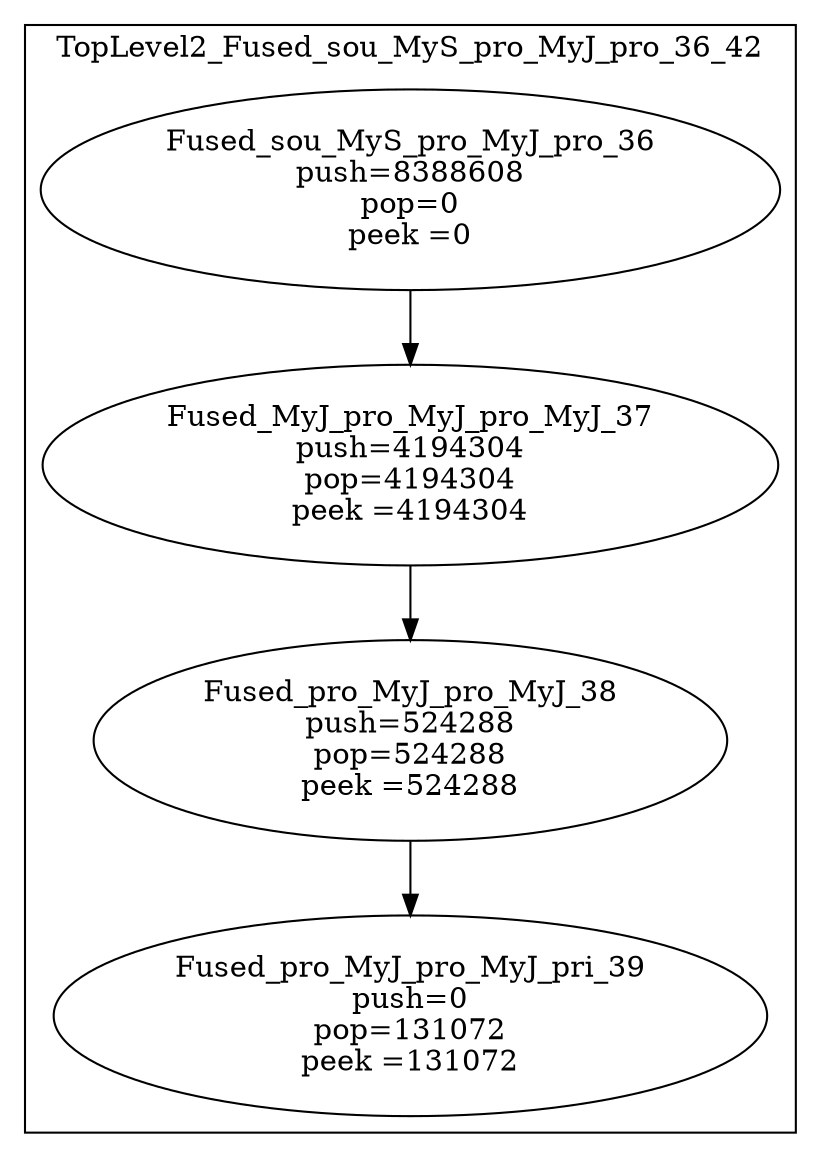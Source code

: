 digraph streamit {
subgraph cluster_node1 {
 label="TopLevel2_Fused_sou_MyS_pro_MyJ_pro_36_42";
node2 [ label="Fused_sou_MyS_pro_MyJ_pro_36\npush=8388608\npop=0\npeek =0" ]
node3 [ label="Fused_MyJ_pro_MyJ_pro_MyJ_37\npush=4194304\npop=4194304\npeek =4194304" ]
node2 -> node3
node4 [ label="Fused_pro_MyJ_pro_MyJ_38\npush=524288\npop=524288\npeek =524288" ]
node3 -> node4
node5 [ label="Fused_pro_MyJ_pro_MyJ_pri_39\npush=0\npop=131072\npeek =131072" ]
node4 -> node5
}
}
